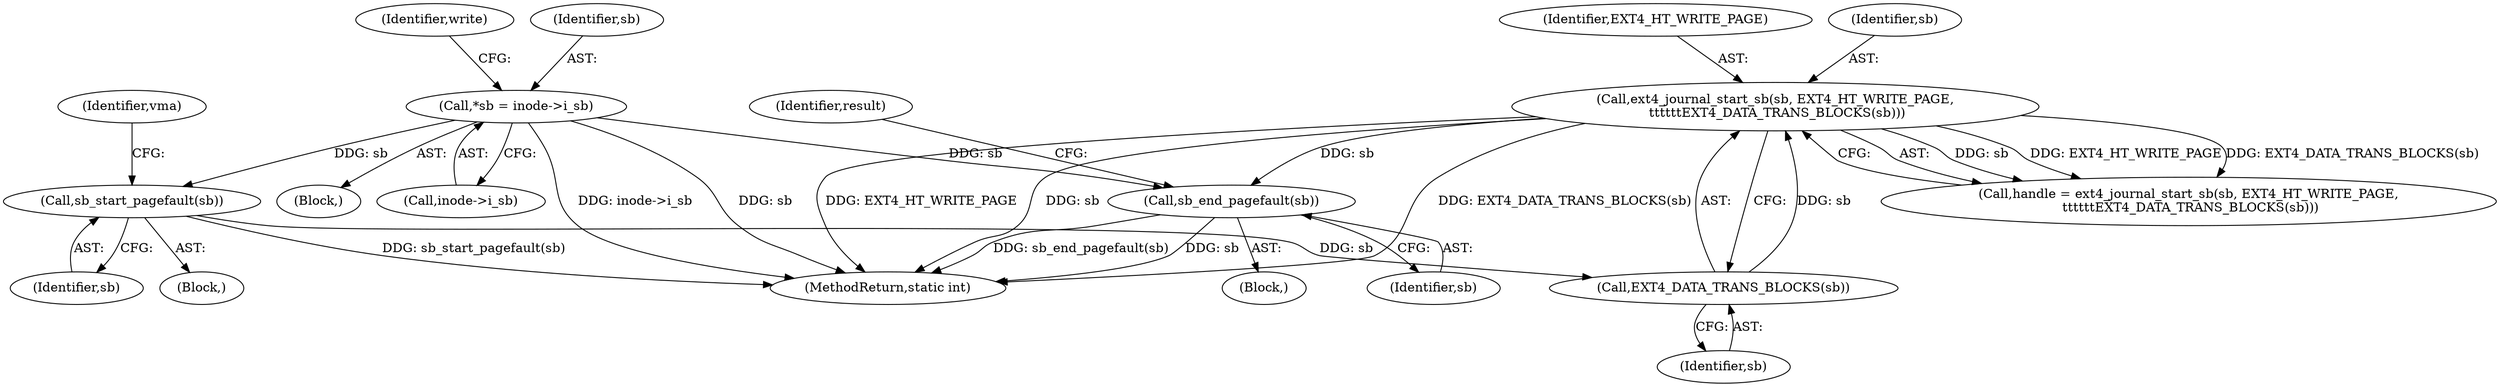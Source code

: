 digraph "0_linux_ea3d7209ca01da209cda6f0dea8be9cc4b7a933b_2@pointer" {
"1000188" [label="(Call,sb_end_pagefault(sb))"];
"1000147" [label="(Call,ext4_journal_start_sb(sb, EXT4_HT_WRITE_PAGE,\n \t\t\t\t\t\tEXT4_DATA_TRANS_BLOCKS(sb)))"];
"1000150" [label="(Call,EXT4_DATA_TRANS_BLOCKS(sb))"];
"1000133" [label="(Call,sb_start_pagefault(sb))"];
"1000117" [label="(Call,*sb = inode->i_sb)"];
"1000151" [label="(Identifier,sb)"];
"1000133" [label="(Call,sb_start_pagefault(sb))"];
"1000150" [label="(Call,EXT4_DATA_TRANS_BLOCKS(sb))"];
"1000117" [label="(Call,*sb = inode->i_sb)"];
"1000199" [label="(MethodReturn,static int)"];
"1000149" [label="(Identifier,EXT4_HT_WRITE_PAGE)"];
"1000175" [label="(Block,)"];
"1000137" [label="(Identifier,vma)"];
"1000134" [label="(Identifier,sb)"];
"1000124" [label="(Identifier,write)"];
"1000118" [label="(Identifier,sb)"];
"1000103" [label="(Block,)"];
"1000188" [label="(Call,sb_end_pagefault(sb))"];
"1000189" [label="(Identifier,sb)"];
"1000147" [label="(Call,ext4_journal_start_sb(sb, EXT4_HT_WRITE_PAGE,\n \t\t\t\t\t\tEXT4_DATA_TRANS_BLOCKS(sb)))"];
"1000148" [label="(Identifier,sb)"];
"1000198" [label="(Identifier,result)"];
"1000119" [label="(Call,inode->i_sb)"];
"1000132" [label="(Block,)"];
"1000145" [label="(Call,handle = ext4_journal_start_sb(sb, EXT4_HT_WRITE_PAGE,\n \t\t\t\t\t\tEXT4_DATA_TRANS_BLOCKS(sb)))"];
"1000188" -> "1000175"  [label="AST: "];
"1000188" -> "1000189"  [label="CFG: "];
"1000189" -> "1000188"  [label="AST: "];
"1000198" -> "1000188"  [label="CFG: "];
"1000188" -> "1000199"  [label="DDG: sb_end_pagefault(sb)"];
"1000188" -> "1000199"  [label="DDG: sb"];
"1000147" -> "1000188"  [label="DDG: sb"];
"1000117" -> "1000188"  [label="DDG: sb"];
"1000147" -> "1000145"  [label="AST: "];
"1000147" -> "1000150"  [label="CFG: "];
"1000148" -> "1000147"  [label="AST: "];
"1000149" -> "1000147"  [label="AST: "];
"1000150" -> "1000147"  [label="AST: "];
"1000145" -> "1000147"  [label="CFG: "];
"1000147" -> "1000199"  [label="DDG: EXT4_HT_WRITE_PAGE"];
"1000147" -> "1000199"  [label="DDG: sb"];
"1000147" -> "1000199"  [label="DDG: EXT4_DATA_TRANS_BLOCKS(sb)"];
"1000147" -> "1000145"  [label="DDG: sb"];
"1000147" -> "1000145"  [label="DDG: EXT4_HT_WRITE_PAGE"];
"1000147" -> "1000145"  [label="DDG: EXT4_DATA_TRANS_BLOCKS(sb)"];
"1000150" -> "1000147"  [label="DDG: sb"];
"1000150" -> "1000151"  [label="CFG: "];
"1000151" -> "1000150"  [label="AST: "];
"1000133" -> "1000150"  [label="DDG: sb"];
"1000133" -> "1000132"  [label="AST: "];
"1000133" -> "1000134"  [label="CFG: "];
"1000134" -> "1000133"  [label="AST: "];
"1000137" -> "1000133"  [label="CFG: "];
"1000133" -> "1000199"  [label="DDG: sb_start_pagefault(sb)"];
"1000117" -> "1000133"  [label="DDG: sb"];
"1000117" -> "1000103"  [label="AST: "];
"1000117" -> "1000119"  [label="CFG: "];
"1000118" -> "1000117"  [label="AST: "];
"1000119" -> "1000117"  [label="AST: "];
"1000124" -> "1000117"  [label="CFG: "];
"1000117" -> "1000199"  [label="DDG: sb"];
"1000117" -> "1000199"  [label="DDG: inode->i_sb"];
}

